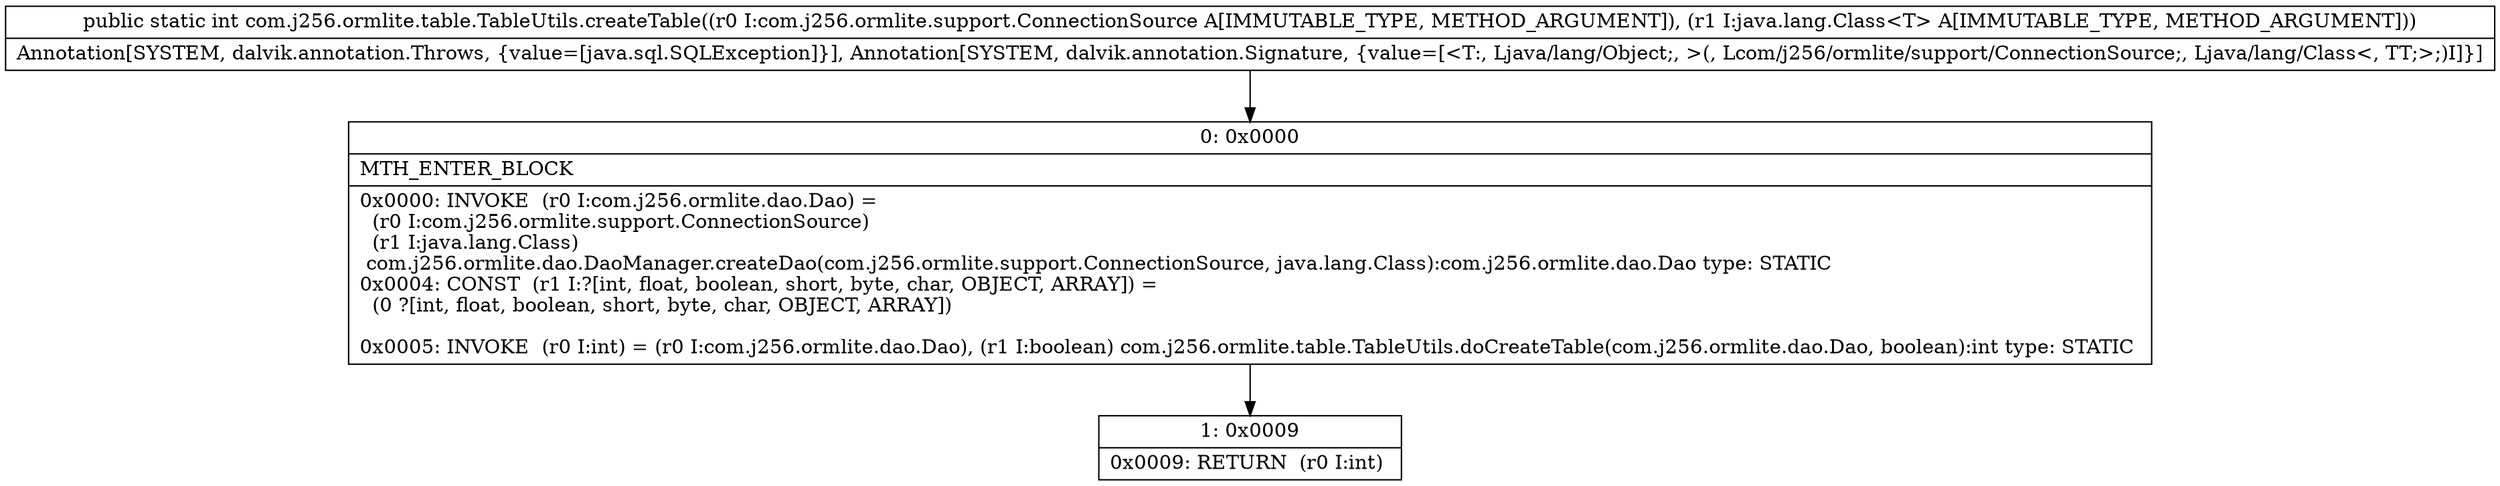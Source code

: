 digraph "CFG forcom.j256.ormlite.table.TableUtils.createTable(Lcom\/j256\/ormlite\/support\/ConnectionSource;Ljava\/lang\/Class;)I" {
Node_0 [shape=record,label="{0\:\ 0x0000|MTH_ENTER_BLOCK\l|0x0000: INVOKE  (r0 I:com.j256.ormlite.dao.Dao) = \l  (r0 I:com.j256.ormlite.support.ConnectionSource)\l  (r1 I:java.lang.Class)\l com.j256.ormlite.dao.DaoManager.createDao(com.j256.ormlite.support.ConnectionSource, java.lang.Class):com.j256.ormlite.dao.Dao type: STATIC \l0x0004: CONST  (r1 I:?[int, float, boolean, short, byte, char, OBJECT, ARRAY]) = \l  (0 ?[int, float, boolean, short, byte, char, OBJECT, ARRAY])\l \l0x0005: INVOKE  (r0 I:int) = (r0 I:com.j256.ormlite.dao.Dao), (r1 I:boolean) com.j256.ormlite.table.TableUtils.doCreateTable(com.j256.ormlite.dao.Dao, boolean):int type: STATIC \l}"];
Node_1 [shape=record,label="{1\:\ 0x0009|0x0009: RETURN  (r0 I:int) \l}"];
MethodNode[shape=record,label="{public static int com.j256.ormlite.table.TableUtils.createTable((r0 I:com.j256.ormlite.support.ConnectionSource A[IMMUTABLE_TYPE, METHOD_ARGUMENT]), (r1 I:java.lang.Class\<T\> A[IMMUTABLE_TYPE, METHOD_ARGUMENT]))  | Annotation[SYSTEM, dalvik.annotation.Throws, \{value=[java.sql.SQLException]\}], Annotation[SYSTEM, dalvik.annotation.Signature, \{value=[\<T:, Ljava\/lang\/Object;, \>(, Lcom\/j256\/ormlite\/support\/ConnectionSource;, Ljava\/lang\/Class\<, TT;\>;)I]\}]\l}"];
MethodNode -> Node_0;
Node_0 -> Node_1;
}

